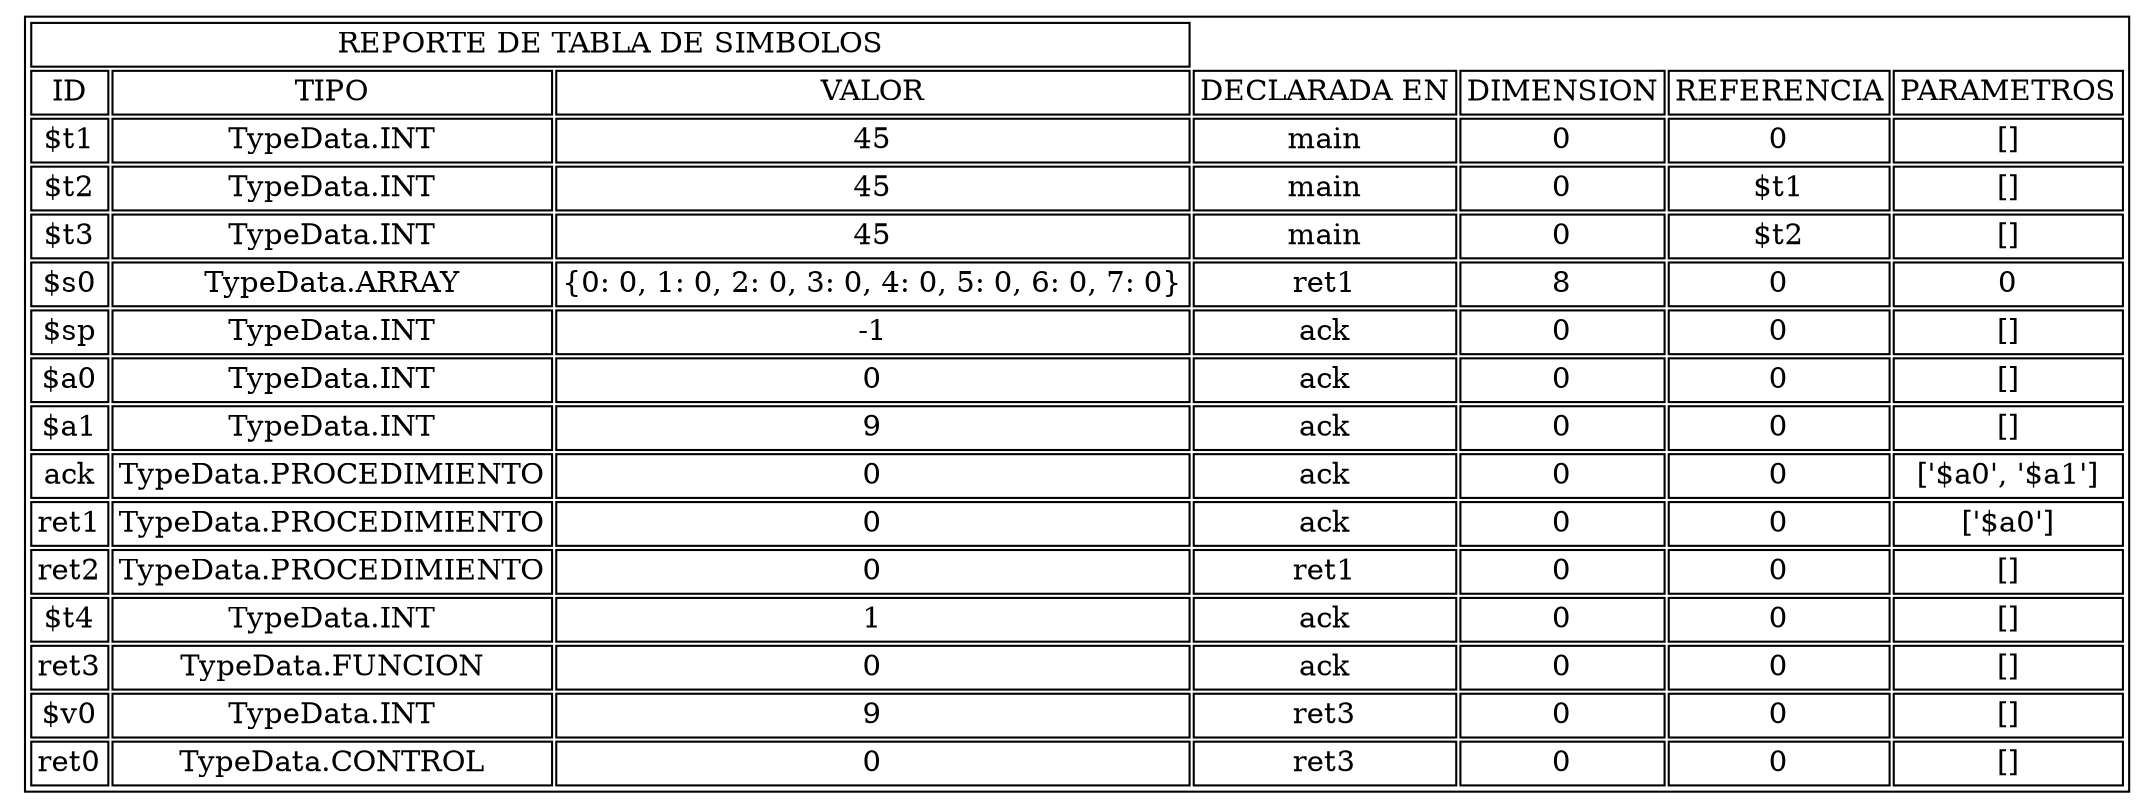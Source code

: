 digraph H { parent [ shape=plaintext label=< <table border='1' cellborder='1'><tr><td colspan="3">REPORTE DE TABLA DE SIMBOLOS</td></tr><tr><td port='port_one'>ID</td><td port='port_two'>TIPO</td><td port='port_three'>VALOR</td><td port='port_four'>DECLARADA EN</td><td port='port_five'>DIMENSION</td><td port='port_six'>REFERENCIA</td><td port='port_seven'>PARAMETROS</td></tr><tr><td port='port_one'>$t1</td><td port='port_two'>TypeData.INT</td><td port='port_three'>45</td><td port='port_four'>main</td><td port='port_five'>0</td><td port='port_six'>0</td><td port='port_seven'>[]</td></tr><tr><td port='port_one'>$t2</td><td port='port_two'>TypeData.INT</td><td port='port_three'>45</td><td port='port_four'>main</td><td port='port_five'>0</td><td port='port_six'>$t1</td><td port='port_seven'>[]</td></tr><tr><td port='port_one'>$t3</td><td port='port_two'>TypeData.INT</td><td port='port_three'>45</td><td port='port_four'>main</td><td port='port_five'>0</td><td port='port_six'>$t2</td><td port='port_seven'>[]</td></tr><tr><td port='port_one'>$s0</td><td port='port_two'>TypeData.ARRAY</td><td port='port_three'>{0: 0, 1: 0, 2: 0, 3: 0, 4: 0, 5: 0, 6: 0, 7: 0}</td><td port='port_four'>ret1</td><td port='port_five'>8</td><td port='port_six'>0</td><td port='port_seven'>0</td></tr><tr><td port='port_one'>$sp</td><td port='port_two'>TypeData.INT</td><td port='port_three'>-1</td><td port='port_four'>ack</td><td port='port_five'>0</td><td port='port_six'>0</td><td port='port_seven'>[]</td></tr><tr><td port='port_one'>$a0</td><td port='port_two'>TypeData.INT</td><td port='port_three'>0</td><td port='port_four'>ack</td><td port='port_five'>0</td><td port='port_six'>0</td><td port='port_seven'>[]</td></tr><tr><td port='port_one'>$a1</td><td port='port_two'>TypeData.INT</td><td port='port_three'>9</td><td port='port_four'>ack</td><td port='port_five'>0</td><td port='port_six'>0</td><td port='port_seven'>[]</td></tr><tr><td port='port_one'>ack</td><td port='port_two'>TypeData.PROCEDIMIENTO</td><td port='port_three'>0</td><td port='port_four'>ack</td><td port='port_five'>0</td><td port='port_six'>0</td><td port='port_seven'>['$a0', '$a1']</td></tr><tr><td port='port_one'>ret1</td><td port='port_two'>TypeData.PROCEDIMIENTO</td><td port='port_three'>0</td><td port='port_four'>ack</td><td port='port_five'>0</td><td port='port_six'>0</td><td port='port_seven'>['$a0']</td></tr><tr><td port='port_one'>ret2</td><td port='port_two'>TypeData.PROCEDIMIENTO</td><td port='port_three'>0</td><td port='port_four'>ret1</td><td port='port_five'>0</td><td port='port_six'>0</td><td port='port_seven'>[]</td></tr><tr><td port='port_one'>$t4</td><td port='port_two'>TypeData.INT</td><td port='port_three'>1</td><td port='port_four'>ack</td><td port='port_five'>0</td><td port='port_six'>0</td><td port='port_seven'>[]</td></tr><tr><td port='port_one'>ret3</td><td port='port_two'>TypeData.FUNCION</td><td port='port_three'>0</td><td port='port_four'>ack</td><td port='port_five'>0</td><td port='port_six'>0</td><td port='port_seven'>[]</td></tr><tr><td port='port_one'>$v0</td><td port='port_two'>TypeData.INT</td><td port='port_three'>9</td><td port='port_four'>ret3</td><td port='port_five'>0</td><td port='port_six'>0</td><td port='port_seven'>[]</td></tr><tr><td port='port_one'>ret0</td><td port='port_two'>TypeData.CONTROL</td><td port='port_three'>0</td><td port='port_four'>ret3</td><td port='port_five'>0</td><td port='port_six'>0</td><td port='port_seven'>[]</td></tr></table> >]; }